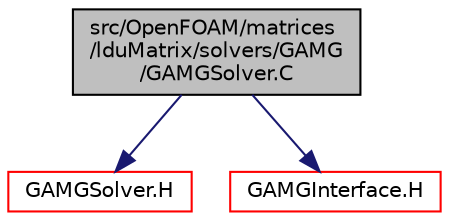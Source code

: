 digraph "src/OpenFOAM/matrices/lduMatrix/solvers/GAMG/GAMGSolver.C"
{
  bgcolor="transparent";
  edge [fontname="Helvetica",fontsize="10",labelfontname="Helvetica",labelfontsize="10"];
  node [fontname="Helvetica",fontsize="10",shape=record];
  Node1 [label="src/OpenFOAM/matrices\l/lduMatrix/solvers/GAMG\l/GAMGSolver.C",height=0.2,width=0.4,color="black", fillcolor="grey75", style="filled", fontcolor="black"];
  Node1 -> Node2 [color="midnightblue",fontsize="10",style="solid",fontname="Helvetica"];
  Node2 [label="GAMGSolver.H",height=0.2,width=0.4,color="red",URL="$a08496.html"];
  Node1 -> Node3 [color="midnightblue",fontsize="10",style="solid",fontname="Helvetica"];
  Node3 [label="GAMGInterface.H",height=0.2,width=0.4,color="red",URL="$a08513.html"];
}
